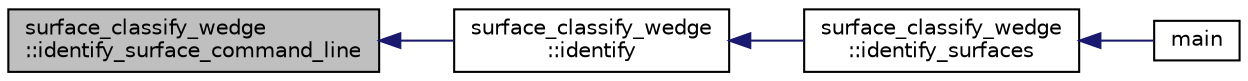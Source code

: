 digraph "surface_classify_wedge::identify_surface_command_line"
{
  edge [fontname="Helvetica",fontsize="10",labelfontname="Helvetica",labelfontsize="10"];
  node [fontname="Helvetica",fontsize="10",shape=record];
  rankdir="LR";
  Node1098 [label="surface_classify_wedge\l::identify_surface_command_line",height=0.2,width=0.4,color="black", fillcolor="grey75", style="filled", fontcolor="black"];
  Node1098 -> Node1099 [dir="back",color="midnightblue",fontsize="10",style="solid",fontname="Helvetica"];
  Node1099 [label="surface_classify_wedge\l::identify",height=0.2,width=0.4,color="black", fillcolor="white", style="filled",URL="$d7/d5c/classsurface__classify__wedge.html#a03f9844a500b2b984023075a35bee059"];
  Node1099 -> Node1100 [dir="back",color="midnightblue",fontsize="10",style="solid",fontname="Helvetica"];
  Node1100 [label="surface_classify_wedge\l::identify_surfaces",height=0.2,width=0.4,color="black", fillcolor="white", style="filled",URL="$d7/d5c/classsurface__classify__wedge.html#a4ce744fe35a045372035b0b998f852e5"];
  Node1100 -> Node1101 [dir="back",color="midnightblue",fontsize="10",style="solid",fontname="Helvetica"];
  Node1101 [label="main",height=0.2,width=0.4,color="black", fillcolor="white", style="filled",URL="$df/df8/surface__classify_8_c.html#a217dbf8b442f20279ea00b898af96f52"];
}
